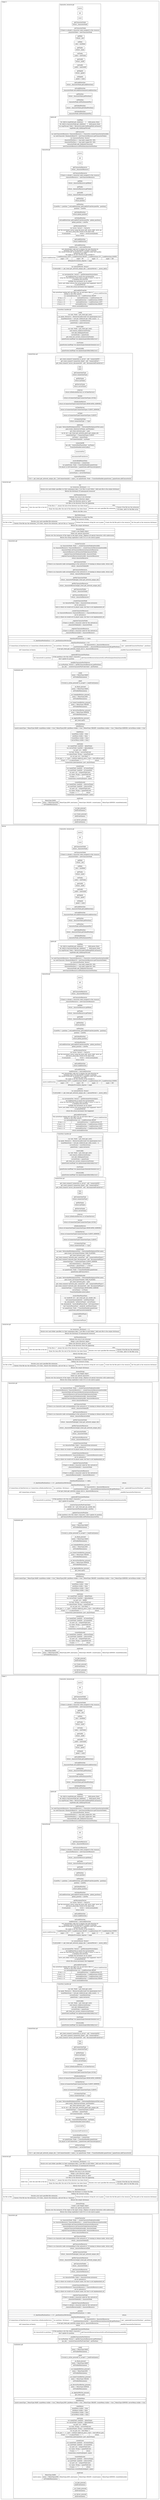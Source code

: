 digraph controlflow {
    rankdir="LR";
    subgraph cluster_client1 {
        label="Client 1"; labeljust="l";
        subgraph cluster_client1_character_resource {
            label="character_resource.gd"; labeljust="l";
            client1_character_resource_spawn [
                label="<begin>spawn"
                shape="record"
            ]
            client1_character_resource_kill [
                label="<begin>kill"
                shape="record"
            ]
            client1_character_resource_reset [
                label="<begin>reset"
                shape="record"
            ]
            client1_character_resource_getCharacterNode [
                label="<begin>getCharacterNode | <f0> return _characterNode "
                shape="record"
            ]
            client1_character_resource_setCharacterNode [
                label="<begin>setCharacterNode | {<f0> if there is already a character node assigned to this resource } | <f1> _characterNode = newCharacterNode "
                shape="record"
            ]
            client1_character_resource_getRole [
                label="<begin>getRole | <f0> return _role "
                shape="record"
            ]
            client1_character_resource_setRole [
                label="<begin>setRole | <f0> _role = newRole "
                shape="record"
            ]
            client1_character_resource_getTasks [
                label="<begin>getTasks | <f0> return _tasks "
                shape="record"
            ]
            client1_character_resource_setTasks [
                label="<begin>setTasks | <f0> _tasks = newTasks "
                shape="record"
            ]
            client1_character_resource_getOutfit [
                label="<begin>getOutfit | <f0> return _outfit "
                shape="record"
            ]
            client1_character_resource_setOutfit [
                label="<begin>setOutfit | <f0> _outfit = newOutfit "
                shape="record"
            ]
            client1_character_resource_getSpeed [
                label="<begin>getSpeed | <f0> return _speed "
                shape="record"
            ]
            client1_character_resource_setSpeed [
                label="<begin>setSpeed | <f0> _speed = value "
                shape="record"
            ]
            client1_character_resource_getLookDirection [
                label="<begin>getLookDirection | <f0> return _characterNode.getLookDirection() "
                shape="record"
            ]
            client1_character_resource_setLookDirection [
                label="<begin>setLookDirection | <f0> _characterNode.setLookDirection(newLookDirection) "
                shape="record"
            ]
            client1_character_resource_getPosition [
                label="<begin>getPosition | <f0> return _characterNode.getPosition() "
                shape="record"
            ]
            client1_character_resource_setPosition [
                label="<begin>setPosition | <f0> _characterNode.setPosition(newPos) "
                shape="record"
            ]
            client1_character_resource_getGlobalPosition [
                label="<begin>getGlobalPosition | <f0> return _characterNode.getGlobalPosition() "
                shape="record"
            ]
            client1_character_resource_setGlobalPosition [
                label="<begin>setGlobalPosition | <f0> _characterNode.setPosition(newPos) "
                shape="record"
            ]
        }
        subgraph cluster_client1_game {
            label="game.gd"; labeljust="l";
            client1_game_loadMap [
                label="<begin>loadMap | {<f0> for child in mapNode.get_children():  | <f1> child.queue_free() } | {<f2> for child in characterNode.get_children():  | <f3> child.queue_free() } | <f4> var mapToLoad: Node = ResourceLoader.load(mapPath).instance()  | <f5> mapNode.add_child(mapToLoad) "
                shape="record"
            ]
            client1_game_addCharacter [
                label="<begin>addCharacter | <f0> var newCharacterResource: CharacterResource = Characters.createCharacter(networkId)  | <f1> var newCharacter: KinematicBody2D = newCharacterResource.getCharacterNode()  | <f2> var characterPosition: Vector2  | <f3> characterPosition.x = rng.randi_range(100, 500)  | <f4> characterPosition.y = rng.randi_range(100, 500)  | <f5> characterNode.add_child(newCharacter)  | <f6> newCharacterResource.setPosition(characterPosition) "
                shape="record"
            ]
        }
        subgraph cluster_client1_character {
            label="character.gd"; labeljust="l";
            client1_character_spawn [
                label="<begin>spawn"
                shape="record"
            ]
            client1_character_kill [
                label="<begin>kill"
                shape="record"
            ]
            client1_character_reset [
                label="<begin>reset"
                shape="record"
            ]
            client1_character_getCharacterResource [
                label="<begin>getCharacterResource | <f0> return _characterResource "
                shape="record"
            ]
            client1_character_setCharacterResource [
                label="<begin>setCharacterResource | {<f0> if there is already a character node assigned to this resource } | <f1> _characterResource = newCharacterResource "
                shape="record"
            ]
            client1_character_getRole [
                label="<begin>getRole | <f0> return _characterResource.getRole() "
                shape="record"
            ]
            client1_character_getTasks [
                label="<begin>getTasks | <f0> return _characterResource.getTasks() "
                shape="record"
            ]
            client1_character_getOutfit [
                label="<begin>getOutfit | <f0> return _characterResource.getOutfit() "
                shape="record"
            ]
            client1_character_getPosition [
                label="<begin>getPosition | <f0> return position "
                shape="record"
            ]
            client1_character_setPosition [
                label="<begin>setPosition | {<f0> if newPos != position:  | <f1> setLookDirection(_getLookDirFromVec(newPos - position)) } | <f2> position = newPos "
                shape="record"
            ]
            client1_character_getGlobalPosition [
                label="<begin>getGlobalPosition | <f0> return global_position "
                shape="record"
            ]
            client1_character_setGlobalPosition [
                label="<begin>setGlobalPosition | <f0> setLookDirection(_getLookDirFromVec(newPos - global_position))  | <f1> global_position = newPos "
                shape="record"
            ]
            client1_character_getMovementVector [
                label="<begin>getMovementVector | <f0> var vector: Vector2 = Vector2()  | <f1> get the movement vector using the move_left, move_right, move_up,\nand move_down keys found in the input map  | {<f2> if normalized:  | <f3> vector = vector.normalized() } | <f4> return vector "
                shape="record"
            ]
            client1_character_getLookDirection [
                label="<begin>getLookDirection | <f0> return lookDirection "
                shape="record"
            ]
            client1_character_setLookDirection [
                label="<begin>setLookDirection | <f0> lookDirection = newLookDirection  | <f1> very placeholder code just to display the look direction by\nchanging where the placeholder triangle is pointing\nthis should eventually be moved into a separate script that handles\nanimations and stuff\nthe angle to set the rotation of the triangle to  | {<f2> match lookDirection:  | {<f3> LookDirections.LEFT:  | <f4> angle = 270 } | {<f5> LookDirections.RIGHT:  | <f6> angle = 90 } | {<f7> LookDirections.UP:  | <f8> angle = 0 } | {<f9> LookDirections.DOWN:  | <f10> angle = 180 }} | <f11> $Polygon2D.rotation_degrees = angle "
                shape="record"
            ]
            client1_character__process [
                label="<begin>_process | <f0> var amountMoved: Vector2  | {<f1> if networkId == get_tree().get_network_unique_id():  | <f2> amountMoved = _move(_delta) }"
                shape="record"
            ]
            client1_character__move [
                label="<begin>_move | <f0> var movementVec: Vector2 = getMovementVector(false)  | <f1> set lookDirection to match the movementVec\nusing the look direction setter here to make it easier to react to\na changing look direction  | <f2> multiply the movement vec by speed  | <f3> move_and_slide() returns the actual motion that happened, store it\nin amountMoved  | <f4> return the actual movement that happened "
                shape="record"
            ]
            client1_character__getLookDirFromVec [
                label="<begin>_getLookDirFromVec | {<f0> this prioritizes looking left and right over up and down (like in\namong us and other games)  | <f1> return lookDirection } | <f2> var newlookDirection: int = LookDirections.RIGHT  | {<f3> if vec.y \< 0:  | <f4> newlookDirection = LookDirections.UP } | {<f5> if vec.y \> 0:  | <f6> newlookDirection = LookDirections.DOWN } | {<f7> if vec.x \< 0:  | <f8> newlookDirection = LookDirections.LEFT } | {<f9> if vec.x \> 0:  | <f10> newlookDirection = LookDirections.RIGHT } | <f11> return newlookDirection "
                shape="record"
            ]
        }
        subgraph cluster_client1_transition_handler {
            label="transition_handler.gd"; labeljust="l";
            client1_transition_handler__ready [
                label="<begin>_ready | <f0> var root: Node = get_tree().get_root()  | <f1> var game: Resource = ResourceLoader.load(\"res://game/game.tscn\")  | <f2> mainMenuScene = root.get_child(root.get_child_count() - 1)  | <f3> currentScene = mainMenuScene  | <f4> gameScene = game.instance() "
                shape="record"
            ]
            client1_transition_handler_enterLobby [
                label="<begin>enterLobby | <f0> var root: Node = get_tree().get_root()  | <f1> root.remove_child(currentScene)  | <f2> root.add_child(gameScene)  | <f3> currentScene = gameScene  | <f4> get_tree().set_current_scene(currentScene)  | <f5> gameScene.loadMap(\"res://game/maps/lobby/lobby.tscn\") "
                shape="record"
            ]
            client1_transition_handler_startGame [
                label="<begin>startGame | <f0> gameScene.loadMap(\"res://game/maps/chemlab/chemlab.tscn\") "
                shape="record"
            ]
            client1_transition_handler_returnLobby [
                label="<begin>returnLobby | <f0> gameScene.loadMap(\"res://game/maps/lobby/lobby.tscn\") "
                shape="record"
            ]
        }
        subgraph cluster_client1_connections {
            label="connections.gd"; labeljust="l";
            client1_connections__ready [
                label="<begin>_ready | <f0> get_tree().connect(\"connected_to_server\", self, \"connectedOK\")  | <f1> get_tree().connect(\"connection_failed\", self, \"connectedFail\")  | <f2> get_tree().connect(\"server_disconnected\", self, \"disconnectedFromServer\") "
                shape="record"
            ]
            client1_connections_toss [
                label="<begin>toss | <f0> pass "
                shape="record"
            ]
            client1_connections_getConnectionType [
                label="<begin>getConnectionType | <f0> return connectionType "
                shape="record"
            ]
            client1_connections_getMyName [
                label="<begin>getMyName | <f0> return myName "
                shape="record"
            ]
            client1_connections_getServerName [
                label="<begin>getServerName | <f0> return serverName "
                shape="record"
            ]
            client1_connections_isServer [
                label="<begin>isServer | <f0> return isDedicatedServer() or isClientServer() "
                shape="record"
            ]
            client1_connections_isLocal [
                label="<begin>isLocal | <f0> return isConnectionType(ConnectionTypes.LOCAL) "
                shape="record"
            ]
            client1_connections_isDedicatedServer [
                label="<begin>isDedicatedServer | <f0> return isConnectionType(ConnectionTypes.DEDICATED_SERVER) "
                shape="record"
            ]
            client1_connections_isClientServer [
                label="<begin>isClientServer | <f0> return isConnectionType(ConnectionTypes.CLIENT_SERVER) "
                shape="record"
            ]
            client1_connections_isClient [
                label="<begin>isClient | <f0> return isConnectionType(ConnectionTypes.CLIENT) "
                shape="record"
            ]
            client1_connections_isConnectionType [
                label="<begin>isConnectionType | <f0> return connectionType == type "
                shape="record"
            ]
            client1_connections_joinGame [
                label="<begin>joinGame | <f0> var peer: NetworkedMultiplayerENet = NetworkedMultiplayerENet.new()  | <f1> peer.create_client(serverName, portNumber)  | <f2> get_tree().network_peer = peer  | <f3> var id: int = get_tree().get_network_peer().get_unique_id()  | <f4> connectionType = ConnectionTypes.CLIENT  | <f5> myName = playerName  | <f6> listConnections[id] = myName "
                shape="record"
            ]
            client1_connections_connectedOK [
                label="<begin>connectedOK | <f0> rpc_id(1, \"receiveNewPlayerData\", myName)  | <f1> TransitionHandler.enterLobby() "
                shape="record"
            ]
            client1_connections_connectedFail [
                label="<begin>connectedFail"
                shape="record"
            ]
            client1_connections_disconnectedFromServer [
                label="<begin>disconnectedFromServer"
                shape="record"
            ]
            client1_connections_receiveBulkPlayerData [
                label="<begin>receiveBulkPlayerData | <f0> listConnections = connections  | <f1> var gameScene: Node = TransitionHandler.gameScene  | {<f2> for player in listConnections:  | <f3> gameScene.addCharacter(player) }"
                shape="record"
            ]
            client1_connections_setServerName [
                label="<begin>setServerName | <f0> serverName = serverNewName "
                shape="record"
            ]
            client1_connections_receivePlayerData [
                label="<begin>receivePlayerData | {<f0> if id != get_tree().get_network_unique_id():  | <f1> listConnections[id] = name  | <f2> var gameScene: Node = TransitionHandler.gameScene  | <f3> gameScene.addCharacter(id) }"
                shape="record"
            ]
        }
        subgraph cluster_client1_resources {
            label="resources.gd"; labeljust="l";
            client1_resources_list [
                label="<begin>list | <f0> var resources: Dictionary = \{\}  | {<f1> Iterate over each folder specified, by their namespace (key)  | <f2> List files in each folder  | <f3> Add each file to the output dictionary } | <f4> Return the dictionary of namespaced resources "
                shape="record"
            ]
            client1_resources__listFilesInDirectory [
                label="<begin>_listFilesInDirectory | <f0> Defunes the array to be returned  | <f1> Makes a new directory object  | <f2> Opens the directory given in \"path\"  | <f3> List files in the directory from the beginning  | {<f4> while true:  | <f5> Gets the next file in the list  | {<f6> If the file is \"\", means the end of the directory has been found  | <f7> Stops the loop after the end of the directory has been found } | {<f8> else:  | {<f9> Iterates over each specified file extension  | {<f10> Checks if the file has the extension  | <f11> If it does, add it to the files array }}}} | <f12> Return the files array "
                shape="record"
            ]
            client1_resources__filesToDictionary [
                label="<begin>_filesToDictionary | <f0> Defines the dictionary to output the files  | <f1> Defines the resource string  | {<f2> for file in files:  | {<f3> Iterates over each specified file extension  | {<f4> Checks if the file has the extension  | <f5> If it does, remove the extension, and set this as \"resource\" }} | <f6> Format the resource string for use in game  | <f7> Create the full file path to the resource  | <f8> Set the path in the resources dictionary } | <f9> Return the output dictionary "
                shape="record"
            ]
            client1_resources__formatString [
                label="<begin>_formatString | <f0> Create a new RegEx object  | <f1> Select any special characters  | {<f2> Iterate over the instances of the regex in the input string  | <f3> Replace all special characters with underscores } | <f4> Return the string (capitalize it later if it is to be used in game) "
                shape="record"
            ]
        }
        subgraph cluster_client1_characters {
            label="characters.gd"; labeljust="l";
            client1_characters_createCharacter [
                label="<begin>createCharacter | <f0> var characterNode: Node = _createCharacterNode(networkId)  | <f1> var characterResource: CharacterResource = _createCharacterResource(networkId)  | <f2> characterNode.setCharacterResource(characterResource)  | <f3> characterResource.setCharacterNode(characterNode)  | <f4> _registerCharacterNode(networkId, characterNode)  | <f5> _registerCharacterResource(networkId, characterResource)  | <f6> return characterResource "
                shape="record"
            ]
            client1_characters_getCharacterNode [
                label="<begin>getCharacterNode | {<f0> if there is no character node corresponding to this network id  | <f1> if running in release mode, return null } | <f2> return _characterNodes[id] "
                shape="record"
            ]
            client1_characters_getCharacterResource [
                label="<begin>getCharacterResource | {<f0> if there is no character node corresponding to this network id  | <f1> if running in release mode, return null } | <f2> return _characterResources[id] "
                shape="record"
            ]
            client1_characters_getMyCharacterNode [
                label="<begin>getMyCharacterNode | <f0> return _characterNodes[get_tree().get_network_unique_id()] "
                shape="record"
            ]
            client1_characters_getMyCharacterResource [
                label="<begin>getMyCharacterResource | <f0> return _characterResources[get_tree().get_network_unique_id()] "
                shape="record"
            ]
            client1_characters_getCharacterNodes [
                label="<begin>getCharacterNodes | <f0> return _characterNodes "
                shape="record"
            ]
            client1_characters_getCharacterResources [
                label="<begin>getCharacterResources | <f0> return _characterResources "
                shape="record"
            ]
            client1_characters__createCharacterNode [
                label="<begin>_createCharacterNode | <f0> var characterNode: Node = characterScene.instance()  | <f1> set its network id  | <f2> here is where we would set its player name, but that is not implemented yet "
                shape="record"
            ]
            client1_characters__createCharacterResource [
                label="<begin>_createCharacterResource | <f0> var characterResource: CharacterResource = CharacterResource.new()  | <f1> set its network id  | <f2> here is where we would set its player name, but that is not implemented yet "
                shape="record"
            ]
            client1_characters__registerCharacterNode [
                label="<begin>_registerCharacterNode | {<f0> if there is already a character node for this network id } | <f1> _characterNodes[id] = characterNode "
                shape="record"
            ]
            client1_characters__registerCharacterResource [
                label="<begin>_registerCharacterResource | {<f0> if there is already a character node for this network id } | <f1> _characterResources[id] = characterResource "
                shape="record"
            ]
            client1_characters__process [
                label="<begin>_process | <f0> _timeSincePositionSync += delta  | {<f1> if _timeSincePositionSync \< 1.0 / _positionSyncsPerSecond:  | <f2> return } | <f3> _timeSincePositionSync = 0.0  | {<f4> if Connections.isClientServer() or Connections.isDedicatedServer():  | <f5> var positions: Dictionary = \{\}  | {<f6> for characterId in _characterResources:  | <f7> positions[characterId] = _characterResources[characterId].getPosition() } | <f8> rpc(\"_updateAllCharacterPositions\", positions) } | {<f9> elif Connections.isClient():  | {<f10> if not get_tree().get_network_unique_id() in _characterResources:  | <f11> return } | <f12> _sendMyCharacterPosToServer() }"
                shape="record"
            ]
            client1_characters__updateAllCharacterPositions [
                label="<begin>_updateAllCharacterPositions | {<f0> for characterId in positions:  | {<f1> if this position is for this client\'s character  | <f2> don\'t update its position } | <f3> getCharacterResource(characterId).setPosition(positions[characterId]) }"
                shape="record"
            ]
            client1_characters__sendMyCharacterPosToServer [
                label="<begin>_sendMyCharacterPosToServer | <f0> var myPosition: Vector2 = getMyCharacterResource().getPosition()  | <f1> rpc_id(1, \"_receiveCharacterPosFromClient\", myPosition) "
                shape="record"
            ]
        }
        subgraph cluster_client1_mainmenu {
            label="mainmenu.gd"; labeljust="l";
            client1_mainmenu__ready [
                label="<begin>_ready | <f0> menu = MenuType.MAIN  | <f1> setVisibleMenu(menu) "
                shape="record"
            ]
            client1_mainmenu__input [
                label="<begin>_input | {<f0> if event.is_action_pressed(\"ui_accept\"):  | <f1> joinEvent(menu) }"
                shape="record"
            ]
            client1_mainmenu__on_Back_pressed [
                label="<begin>_on_Back_pressed | <f0> menu = MenuType.MAIN  | <f1> setVisibleMenu(menu) "
                shape="record"
            ]
            client1_mainmenu__on_GameJoinButton_pressed [
                label="<begin>_on_GameJoinButton_pressed | <f0> menu = MenuType.JOIN  | <f1> setVisibleMenu(menu) "
                shape="record"
            ]
            client1_mainmenu__on_GameCreateButton_pressed [
                label="<begin>_on_GameCreateButton_pressed | <f0> menu = MenuType.CREATE  | <f1> setVisibleMenu(menu) "
                shape="record"
            ]
            client1_mainmenu__on_ServerStartButton_pressed [
                label="<begin>_on_ServerStartButton_pressed | <f0> menu = MenuType.SERVER  | <f1> setVisibleMenu(menu) "
                shape="record"
            ]
            client1_mainmenu__on_AppQuitButton_pressed [
                label="<begin>_on_AppQuitButton_pressed | <f0> get_tree().quit() "
                shape="record"
            ]
            client1_mainmenu_setVisibleMenu [
                label="<begin>setVisibleMenu | <f0> hideMenus()  | {<f1> match menuType:  | <f2> MenuType.MAIN: mainMenu.visible = true  | <f3> MenuType.JOIN: joinMenu.visible = true  | <f4> MenuType.CREATE: createMenu.visible = true  | <f5> MenuType.SERVER: serverMenu.visible = true }"
                shape="record"
            ]
            client1_mainmenu_hideMenus [
                label="<begin>hideMenus | <f0> mainMenu.visible = false  | <f1> joinMenu.visible = false  | <f2> createMenu.visible = false  | <f3> serverMenu.visible = false "
                shape="record"
            ]
            client1_mainmenu_joinGame [
                label="<begin>joinGame | <f0> var nameField: LineEdit = $Join/Name  | <f1> var serverField: LineEdit = $Join/Address  | <f2> var port: int = 46690  | <f3> var host: String = serverField.text  | <f4> var playerName: String = nameField.text  | <f5> var cut_pos: int = host.find(\":\")  | {<f6> if cut_pos != -1:  | <f7> port = int(host.right(cut_pos))  | <f8> host = host.left(cut_pos) } | {<f9> if host == \"\" or playerName == \"\":  | <f10> return } | <f11> Connections.joinGame(host, port, playerName) "
                shape="record"
            ]
            client1_mainmenu_createGame [
                label="<begin>createGame | <f0> var nameField: LineEdit = $Create/Name  | <f1> var portField: LineEdit = $Create/Port  | <f2> var port: int = int(portField.text)  | <f3> var name: String = nameField.text  | {<f4> if name == \"\":  | <f5> return } | <f6> Connections.createGame(port, name) "
                shape="record"
            ]
            client1_mainmenu_createDedicated [
                label="<begin>createDedicated | <f0> var nameField: LineEdit = $Server/Name  | <f1> var portField: LineEdit = $Server/Port  | <f2> var port: int = int(portField.text)  | <f3> var name: String = nameField.text  | {<f4> if name == \"\":  | <f5> return } | <f6> Connections.createDedicated(port, name) "
                shape="record"
            ]
            client1_mainmenu_joinEvent [
                label="<begin>joinEvent | {<f0> match menu:  | {<f1> MenuType.MAIN:  | <f2> menu = MenuType.JOIN  | <f3> setVisibleMenu(menu) } | <f4> MenuType.JOIN: joinGame()  | <f5> MenuType.CREATE: createGame()  | <f6> MenuType.SERVER: createDedicated() }"
                shape="record"
            ]
            client1_mainmenu__on_Join_pressed [
                label="<begin>_on_Join_pressed | <f0> joinEvent(menu) "
                shape="record"
            ]
            client1_mainmenu__on_Create_pressed [
                label="<begin>_on_Create_pressed | <f0> joinEvent(menu) "
                shape="record"
            ]
            client1_mainmenu__on_Server_pressed [
                label="<begin>_on_Server_pressed | <f0> joinEvent(menu) "
                shape="record"
            ]
        }

    }
    subgraph cluster_server {
        label="Server"; labeljust="l";
        subgraph cluster_server_character_resource {
            label="character_resource.gd"; labeljust="l";
            server_character_resource_spawn [
                label="<begin>spawn"
                shape="record"
            ]
            server_character_resource_kill [
                label="<begin>kill"
                shape="record"
            ]
            server_character_resource_reset [
                label="<begin>reset"
                shape="record"
            ]
            server_character_resource_getCharacterNode [
                label="<begin>getCharacterNode | <f0> return _characterNode "
                shape="record"
            ]
            server_character_resource_setCharacterNode [
                label="<begin>setCharacterNode | {<f0> if there is already a character node assigned to this resource } | <f1> _characterNode = newCharacterNode "
                shape="record"
            ]
            server_character_resource_getRole [
                label="<begin>getRole | <f0> return _role "
                shape="record"
            ]
            server_character_resource_setRole [
                label="<begin>setRole | <f0> _role = newRole "
                shape="record"
            ]
            server_character_resource_getTasks [
                label="<begin>getTasks | <f0> return _tasks "
                shape="record"
            ]
            server_character_resource_setTasks [
                label="<begin>setTasks | <f0> _tasks = newTasks "
                shape="record"
            ]
            server_character_resource_getOutfit [
                label="<begin>getOutfit | <f0> return _outfit "
                shape="record"
            ]
            server_character_resource_setOutfit [
                label="<begin>setOutfit | <f0> _outfit = newOutfit "
                shape="record"
            ]
            server_character_resource_getSpeed [
                label="<begin>getSpeed | <f0> return _speed "
                shape="record"
            ]
            server_character_resource_setSpeed [
                label="<begin>setSpeed | <f0> _speed = value "
                shape="record"
            ]
            server_character_resource_getLookDirection [
                label="<begin>getLookDirection | <f0> return _characterNode.getLookDirection() "
                shape="record"
            ]
            server_character_resource_setLookDirection [
                label="<begin>setLookDirection | <f0> _characterNode.setLookDirection(newLookDirection) "
                shape="record"
            ]
            server_character_resource_getPosition [
                label="<begin>getPosition | <f0> return _characterNode.getPosition() "
                shape="record"
            ]
            server_character_resource_setPosition [
                label="<begin>setPosition | <f0> _characterNode.setPosition(newPos) "
                shape="record"
            ]
            server_character_resource_getGlobalPosition [
                label="<begin>getGlobalPosition | <f0> return _characterNode.getGlobalPosition() "
                shape="record"
            ]
            server_character_resource_setGlobalPosition [
                label="<begin>setGlobalPosition | <f0> _characterNode.setPosition(newPos) "
                shape="record"
            ]
        }
        subgraph cluster_server_game {
            label="game.gd"; labeljust="l";
            server_game_loadMap [
                label="<begin>loadMap | {<f0> for child in mapNode.get_children():  | <f1> child.queue_free() } | {<f2> for child in characterNode.get_children():  | <f3> child.queue_free() } | <f4> var mapToLoad: Node = ResourceLoader.load(mapPath).instance()  | <f5> mapNode.add_child(mapToLoad) "
                shape="record"
            ]
            server_game_addCharacter [
                label="<begin>addCharacter | <f0> var newCharacterResource: CharacterResource = Characters.createCharacter(networkId)  | <f1> var newCharacter: KinematicBody2D = newCharacterResource.getCharacterNode()  | <f2> var characterPosition: Vector2  | <f3> characterPosition.x = rng.randi_range(100, 500)  | <f4> characterPosition.y = rng.randi_range(100, 500)  | <f5> characterNode.add_child(newCharacter)  | <f6> newCharacterResource.setPosition(characterPosition) "
                shape="record"
            ]
        }
        subgraph cluster_server_character {
            label="character.gd"; labeljust="l";
            server_character_spawn [
                label="<begin>spawn"
                shape="record"
            ]
            server_character_kill [
                label="<begin>kill"
                shape="record"
            ]
            server_character_reset [
                label="<begin>reset"
                shape="record"
            ]
            server_character_getCharacterResource [
                label="<begin>getCharacterResource | <f0> return _characterResource "
                shape="record"
            ]
            server_character_setCharacterResource [
                label="<begin>setCharacterResource | {<f0> if there is already a character node assigned to this resource } | <f1> _characterResource = newCharacterResource "
                shape="record"
            ]
            server_character_getRole [
                label="<begin>getRole | <f0> return _characterResource.getRole() "
                shape="record"
            ]
            server_character_getTasks [
                label="<begin>getTasks | <f0> return _characterResource.getTasks() "
                shape="record"
            ]
            server_character_getOutfit [
                label="<begin>getOutfit | <f0> return _characterResource.getOutfit() "
                shape="record"
            ]
            server_character_getPosition [
                label="<begin>getPosition | <f0> return position "
                shape="record"
            ]
            server_character_setPosition [
                label="<begin>setPosition | {<f0> if newPos != position:  | <f1> setLookDirection(_getLookDirFromVec(newPos - position)) } | <f2> position = newPos "
                shape="record"
            ]
            server_character_getGlobalPosition [
                label="<begin>getGlobalPosition | <f0> return global_position "
                shape="record"
            ]
            server_character_setGlobalPosition [
                label="<begin>setGlobalPosition | <f0> setLookDirection(_getLookDirFromVec(newPos - global_position))  | <f1> global_position = newPos "
                shape="record"
            ]
            server_character_getMovementVector [
                label="<begin>getMovementVector | <f0> var vector: Vector2 = Vector2()  | <f1> get the movement vector using the move_left, move_right, move_up,\nand move_down keys found in the input map  | {<f2> if normalized:  | <f3> vector = vector.normalized() } | <f4> return vector "
                shape="record"
            ]
            server_character_getLookDirection [
                label="<begin>getLookDirection | <f0> return lookDirection "
                shape="record"
            ]
            server_character_setLookDirection [
                label="<begin>setLookDirection | <f0> lookDirection = newLookDirection  | <f1> very placeholder code just to display the look direction by\nchanging where the placeholder triangle is pointing\nthis should eventually be moved into a separate script that handles\nanimations and stuff\nthe angle to set the rotation of the triangle to  | {<f2> match lookDirection:  | {<f3> LookDirections.LEFT:  | <f4> angle = 270 } | {<f5> LookDirections.RIGHT:  | <f6> angle = 90 } | {<f7> LookDirections.UP:  | <f8> angle = 0 } | {<f9> LookDirections.DOWN:  | <f10> angle = 180 }} | <f11> $Polygon2D.rotation_degrees = angle "
                shape="record"
            ]
            server_character__process [
                label="<begin>_process | <f0> var amountMoved: Vector2  | {<f1> if networkId == get_tree().get_network_unique_id():  | <f2> amountMoved = _move(_delta) }"
                shape="record"
            ]
            server_character__move [
                label="<begin>_move | <f0> var movementVec: Vector2 = getMovementVector(false)  | <f1> set lookDirection to match the movementVec\nusing the look direction setter here to make it easier to react to\na changing look direction  | <f2> multiply the movement vec by speed  | <f3> move_and_slide() returns the actual motion that happened, store it\nin amountMoved  | <f4> return the actual movement that happened "
                shape="record"
            ]
            server_character__getLookDirFromVec [
                label="<begin>_getLookDirFromVec | {<f0> this prioritizes looking left and right over up and down (like in\namong us and other games)  | <f1> return lookDirection } | <f2> var newlookDirection: int = LookDirections.RIGHT  | {<f3> if vec.y \< 0:  | <f4> newlookDirection = LookDirections.UP } | {<f5> if vec.y \> 0:  | <f6> newlookDirection = LookDirections.DOWN } | {<f7> if vec.x \< 0:  | <f8> newlookDirection = LookDirections.LEFT } | {<f9> if vec.x \> 0:  | <f10> newlookDirection = LookDirections.RIGHT } | <f11> return newlookDirection "
                shape="record"
            ]
        }
        subgraph cluster_server_transition_handler {
            label="transition_handler.gd"; labeljust="l";
            server_transition_handler__ready [
                label="<begin>_ready | <f0> var root: Node = get_tree().get_root()  | <f1> var game: Resource = ResourceLoader.load(\"res://game/game.tscn\")  | <f2> mainMenuScene = root.get_child(root.get_child_count() - 1)  | <f3> currentScene = mainMenuScene  | <f4> gameScene = game.instance() "
                shape="record"
            ]
            server_transition_handler_enterLobby [
                label="<begin>enterLobby | <f0> var root: Node = get_tree().get_root()  | <f1> root.remove_child(currentScene)  | <f2> root.add_child(gameScene)  | <f3> currentScene = gameScene  | <f4> get_tree().set_current_scene(currentScene)  | <f5> gameScene.loadMap(\"res://game/maps/lobby/lobby.tscn\") "
                shape="record"
            ]
            server_transition_handler_startGame [
                label="<begin>startGame | <f0> gameScene.loadMap(\"res://game/maps/chemlab/chemlab.tscn\") "
                shape="record"
            ]
            server_transition_handler_returnLobby [
                label="<begin>returnLobby | <f0> gameScene.loadMap(\"res://game/maps/lobby/lobby.tscn\") "
                shape="record"
            ]
        }
        subgraph cluster_server_connections {
            label="connections.gd"; labeljust="l";
            server_connections__ready [
                label="<begin>_ready | <f0> get_tree().connect(\"connected_to_server\", self, \"connectedOK\")  | <f1> get_tree().connect(\"connection_failed\", self, \"connectedFail\")  | <f2> get_tree().connect(\"server_disconnected\", self, \"disconnectedFromServer\") "
                shape="record"
            ]
            server_connections_toss [
                label="<begin>toss | <f0> pass "
                shape="record"
            ]
            server_connections_getConnectionType [
                label="<begin>getConnectionType | <f0> return connectionType "
                shape="record"
            ]
            server_connections_getMyName [
                label="<begin>getMyName | <f0> return myName "
                shape="record"
            ]
            server_connections_getServerName [
                label="<begin>getServerName | <f0> return serverName "
                shape="record"
            ]
            server_connections_isServer [
                label="<begin>isServer | <f0> return isDedicatedServer() or isClientServer() "
                shape="record"
            ]
            server_connections_isLocal [
                label="<begin>isLocal | <f0> return isConnectionType(ConnectionTypes.LOCAL) "
                shape="record"
            ]
            server_connections_isDedicatedServer [
                label="<begin>isDedicatedServer | <f0> return isConnectionType(ConnectionTypes.DEDICATED_SERVER) "
                shape="record"
            ]
            server_connections_isClientServer [
                label="<begin>isClientServer | <f0> return isConnectionType(ConnectionTypes.CLIENT_SERVER) "
                shape="record"
            ]
            server_connections_isClient [
                label="<begin>isClient | <f0> return isConnectionType(ConnectionTypes.CLIENT) "
                shape="record"
            ]
            server_connections_isConnectionType [
                label="<begin>isConnectionType | <f0> return connectionType == type "
                shape="record"
            ]
            server_connections_createGame [
                label="<begin>createGame | <f0> var peer: NetworkedMultiplayerENet = NetworkedMultiplayerENet.new()  | <f1> peer.create_server(portNumber, MAX_PLAYERS)  | <f2> get_tree().network_peer = peer  | <f3> get_tree().connect(\"network_peer_connected\", self, \"connectedNewPlayer\")  | <f4> get_tree().connect(\"network_peer_disconnected\", self, \"disconnectedPlayer\")  | <f5> connectionType = ConnectionTypes.CLIENT_SERVER  | <f6> listConnections[1] = playerName  | <f7> serverName = playerName + \"\'s Server\"  | <f8> TransitionHandler.enterLobby()  | <f9> var gameScene: Node = TransitionHandler.gameScene  | <f10> gameScene.addCharacter(1) "
                shape="record"
            ]
            server_connections_createDedicated [
                label="<begin>createDedicated | <f0> var peer: NetworkedMultiplayerENet = NetworkedMultiplayerENet.new()  | <f1> peer.create_server(portNumber, MAX_PLAYERS)  | <f2> get_tree().network_peer = peer  | <f3> get_tree().connect(\"network_peer_connected\", self, \"connectedNewPlayer\")  | <f4> get_tree().connect(\"network_peer_disconnected\", self, \"disconnectedPlayer\")  | <f5> connectionType = ConnectionTypes.DEDICATED_SERVER  | <f6> serverName = srvName  | <f7> TransitionHandler.enterLobby() "
                shape="record"
            ]
            server_connections_receiveNewPlayerData [
                label="<begin>receiveNewPlayerData | <f0> var senderId: int = get_tree().get_rpc_sender_id()  | <f1> listConnections[senderId] = newPlayerName  | <f2> rpc_id(senderId, \"setServerName\", serverName)  | <f3> rpc_id(senderId, \"receiveBulkPlayerData\", listConnections)  | <f4> rpc(\"receivePlayerData\", senderId, newPlayerName)  | <f5> var gameScene: Node = TransitionHandler.gameScene  | <f6> gameScene.addCharacter(senderId) "
                shape="record"
            ]
            server_connections_connectedNewPlayer [
                label="<begin>connectedNewPlayer | <f0> pass "
                shape="record"
            ]
            server_connections_disconnectedPlayer [
                label="<begin>disconnectedPlayer"
                shape="record"
            ]
        }
        subgraph cluster_server_resources {
            label="resources.gd"; labeljust="l";
            server_resources_list [
                label="<begin>list | <f0> var resources: Dictionary = \{\}  | {<f1> Iterate over each folder specified, by their namespace (key)  | <f2> List files in each folder  | <f3> Add each file to the output dictionary } | <f4> Return the dictionary of namespaced resources "
                shape="record"
            ]
            server_resources__listFilesInDirectory [
                label="<begin>_listFilesInDirectory | <f0> Defunes the array to be returned  | <f1> Makes a new directory object  | <f2> Opens the directory given in \"path\"  | <f3> List files in the directory from the beginning  | {<f4> while true:  | <f5> Gets the next file in the list  | {<f6> If the file is \"\", means the end of the directory has been found  | <f7> Stops the loop after the end of the directory has been found } | {<f8> else:  | {<f9> Iterates over each specified file extension  | {<f10> Checks if the file has the extension  | <f11> If it does, add it to the files array }}}} | <f12> Return the files array "
                shape="record"
            ]
            server_resources__filesToDictionary [
                label="<begin>_filesToDictionary | <f0> Defines the dictionary to output the files  | <f1> Defines the resource string  | {<f2> for file in files:  | {<f3> Iterates over each specified file extension  | {<f4> Checks if the file has the extension  | <f5> If it does, remove the extension, and set this as \"resource\" }} | <f6> Format the resource string for use in game  | <f7> Create the full file path to the resource  | <f8> Set the path in the resources dictionary } | <f9> Return the output dictionary "
                shape="record"
            ]
            server_resources__formatString [
                label="<begin>_formatString | <f0> Create a new RegEx object  | <f1> Select any special characters  | {<f2> Iterate over the instances of the regex in the input string  | <f3> Replace all special characters with underscores } | <f4> Return the string (capitalize it later if it is to be used in game) "
                shape="record"
            ]
        }
        subgraph cluster_server_characters {
            label="characters.gd"; labeljust="l";
            server_characters_createCharacter [
                label="<begin>createCharacter | <f0> var characterNode: Node = _createCharacterNode(networkId)  | <f1> var characterResource: CharacterResource = _createCharacterResource(networkId)  | <f2> characterNode.setCharacterResource(characterResource)  | <f3> characterResource.setCharacterNode(characterNode)  | <f4> _registerCharacterNode(networkId, characterNode)  | <f5> _registerCharacterResource(networkId, characterResource)  | <f6> return characterResource "
                shape="record"
            ]
            server_characters_getCharacterNode [
                label="<begin>getCharacterNode | {<f0> if there is no character node corresponding to this network id  | <f1> if running in release mode, return null } | <f2> return _characterNodes[id] "
                shape="record"
            ]
            server_characters_getCharacterResource [
                label="<begin>getCharacterResource | {<f0> if there is no character node corresponding to this network id  | <f1> if running in release mode, return null } | <f2> return _characterResources[id] "
                shape="record"
            ]
            server_characters_getMyCharacterNode [
                label="<begin>getMyCharacterNode | <f0> return _characterNodes[get_tree().get_network_unique_id()] "
                shape="record"
            ]
            server_characters_getMyCharacterResource [
                label="<begin>getMyCharacterResource | <f0> return _characterResources[get_tree().get_network_unique_id()] "
                shape="record"
            ]
            server_characters_getCharacterNodes [
                label="<begin>getCharacterNodes | <f0> return _characterNodes "
                shape="record"
            ]
            server_characters_getCharacterResources [
                label="<begin>getCharacterResources | <f0> return _characterResources "
                shape="record"
            ]
            server_characters__createCharacterNode [
                label="<begin>_createCharacterNode | <f0> var characterNode: Node = characterScene.instance()  | <f1> set its network id  | <f2> here is where we would set its player name, but that is not implemented yet "
                shape="record"
            ]
            server_characters__createCharacterResource [
                label="<begin>_createCharacterResource | <f0> var characterResource: CharacterResource = CharacterResource.new()  | <f1> set its network id  | <f2> here is where we would set its player name, but that is not implemented yet "
                shape="record"
            ]
            server_characters__registerCharacterNode [
                label="<begin>_registerCharacterNode | {<f0> if there is already a character node for this network id } | <f1> _characterNodes[id] = characterNode "
                shape="record"
            ]
            server_characters__registerCharacterResource [
                label="<begin>_registerCharacterResource | {<f0> if there is already a character node for this network id } | <f1> _characterResources[id] = characterResource "
                shape="record"
            ]
            server_characters__process [
                label="<begin>_process | <f0> _timeSincePositionSync += delta  | {<f1> if _timeSincePositionSync \< 1.0 / _positionSyncsPerSecond:  | <f2> return } | <f3> _timeSincePositionSync = 0.0  | {<f4> if Connections.isClientServer() or Connections.isDedicatedServer():  | <f5> var positions: Dictionary = \{\}  | {<f6> for characterId in _characterResources:  | <f7> positions[characterId] = _characterResources[characterId].getPosition() } | <f8> rpc(\"_updateAllCharacterPositions\", positions) } | {<f9> elif Connections.isClient():  | {<f10> if not get_tree().get_network_unique_id() in _characterResources:  | <f11> return } | <f12> _sendMyCharacterPosToServer() }"
                shape="record"
            ]
            server_characters__updateAllCharacterPositions [
                label="<begin>_updateAllCharacterPositions | {<f0> for characterId in positions:  | {<f1> if this position is for this client\'s character  | <f2> don\'t update its position } | <f3> getCharacterResource(characterId).setPosition(positions[characterId]) }"
                shape="record"
            ]
            server_characters__receiveCharacterPosFromClient [
                label="<begin>_receiveCharacterPosFromClient | <f0> var sender: int = get_tree().get_rpc_sender_id()  | <f1> _updateCharacterPosition(sender, newPos) "
                shape="record"
            ]
            server_characters__updateCharacterPosition [
                label="<begin>_updateCharacterPosition | {<f0> if this position is for this client\'s character  | <f1> don\'t update its position } | <f2> getCharacterResource(networkId).setPosition(characterPos) "
                shape="record"
            ]
        }
        subgraph cluster_server_mainmenu {
            label="mainmenu.gd"; labeljust="l";
            server_mainmenu__ready [
                label="<begin>_ready | <f0> menu = MenuType.MAIN  | <f1> setVisibleMenu(menu) "
                shape="record"
            ]
            server_mainmenu__input [
                label="<begin>_input | {<f0> if event.is_action_pressed(\"ui_accept\"):  | <f1> joinEvent(menu) }"
                shape="record"
            ]
            server_mainmenu__on_Back_pressed [
                label="<begin>_on_Back_pressed | <f0> menu = MenuType.MAIN  | <f1> setVisibleMenu(menu) "
                shape="record"
            ]
            server_mainmenu__on_GameJoinButton_pressed [
                label="<begin>_on_GameJoinButton_pressed | <f0> menu = MenuType.JOIN  | <f1> setVisibleMenu(menu) "
                shape="record"
            ]
            server_mainmenu__on_GameCreateButton_pressed [
                label="<begin>_on_GameCreateButton_pressed | <f0> menu = MenuType.CREATE  | <f1> setVisibleMenu(menu) "
                shape="record"
            ]
            server_mainmenu__on_ServerStartButton_pressed [
                label="<begin>_on_ServerStartButton_pressed | <f0> menu = MenuType.SERVER  | <f1> setVisibleMenu(menu) "
                shape="record"
            ]
            server_mainmenu__on_AppQuitButton_pressed [
                label="<begin>_on_AppQuitButton_pressed | <f0> get_tree().quit() "
                shape="record"
            ]
            server_mainmenu_setVisibleMenu [
                label="<begin>setVisibleMenu | <f0> hideMenus()  | {<f1> match menuType:  | <f2> MenuType.MAIN: mainMenu.visible = true  | <f3> MenuType.JOIN: joinMenu.visible = true  | <f4> MenuType.CREATE: createMenu.visible = true  | <f5> MenuType.SERVER: serverMenu.visible = true }"
                shape="record"
            ]
            server_mainmenu_hideMenus [
                label="<begin>hideMenus | <f0> mainMenu.visible = false  | <f1> joinMenu.visible = false  | <f2> createMenu.visible = false  | <f3> serverMenu.visible = false "
                shape="record"
            ]
            server_mainmenu_joinGame [
                label="<begin>joinGame | <f0> var nameField: LineEdit = $Join/Name  | <f1> var serverField: LineEdit = $Join/Address  | <f2> var port: int = 46690  | <f3> var host: String = serverField.text  | <f4> var playerName: String = nameField.text  | <f5> var cut_pos: int = host.find(\":\")  | {<f6> if cut_pos != -1:  | <f7> port = int(host.right(cut_pos))  | <f8> host = host.left(cut_pos) } | {<f9> if host == \"\" or playerName == \"\":  | <f10> return } | <f11> Connections.joinGame(host, port, playerName) "
                shape="record"
            ]
            server_mainmenu_createGame [
                label="<begin>createGame | <f0> var nameField: LineEdit = $Create/Name  | <f1> var portField: LineEdit = $Create/Port  | <f2> var port: int = int(portField.text)  | <f3> var name: String = nameField.text  | {<f4> if name == \"\":  | <f5> return } | <f6> Connections.createGame(port, name) "
                shape="record"
            ]
            server_mainmenu_createDedicated [
                label="<begin>createDedicated | <f0> var nameField: LineEdit = $Server/Name  | <f1> var portField: LineEdit = $Server/Port  | <f2> var port: int = int(portField.text)  | <f3> var name: String = nameField.text  | {<f4> if name == \"\":  | <f5> return } | <f6> Connections.createDedicated(port, name) "
                shape="record"
            ]
            server_mainmenu_joinEvent [
                label="<begin>joinEvent | {<f0> match menu:  | {<f1> MenuType.MAIN:  | <f2> menu = MenuType.JOIN  | <f3> setVisibleMenu(menu) } | <f4> MenuType.JOIN: joinGame()  | <f5> MenuType.CREATE: createGame()  | <f6> MenuType.SERVER: createDedicated() }"
                shape="record"
            ]
            server_mainmenu__on_Join_pressed [
                label="<begin>_on_Join_pressed | <f0> joinEvent(menu) "
                shape="record"
            ]
            server_mainmenu__on_Create_pressed [
                label="<begin>_on_Create_pressed | <f0> joinEvent(menu) "
                shape="record"
            ]
            server_mainmenu__on_Server_pressed [
                label="<begin>_on_Server_pressed | <f0> joinEvent(menu) "
                shape="record"
            ]
        }

    }
    subgraph cluster_client2 {
        label="Client 2"; labeljust="l";
        subgraph cluster_client2_character_resource {
            label="character_resource.gd"; labeljust="l";
            client2_character_resource_spawn [
                label="<begin>spawn"
                shape="record"
            ]
            client2_character_resource_kill [
                label="<begin>kill"
                shape="record"
            ]
            client2_character_resource_reset [
                label="<begin>reset"
                shape="record"
            ]
            client2_character_resource_getCharacterNode [
                label="<begin>getCharacterNode | <f0> return _characterNode "
                shape="record"
            ]
            client2_character_resource_setCharacterNode [
                label="<begin>setCharacterNode | {<f0> if there is already a character node assigned to this resource } | <f1> _characterNode = newCharacterNode "
                shape="record"
            ]
            client2_character_resource_getRole [
                label="<begin>getRole | <f0> return _role "
                shape="record"
            ]
            client2_character_resource_setRole [
                label="<begin>setRole | <f0> _role = newRole "
                shape="record"
            ]
            client2_character_resource_getTasks [
                label="<begin>getTasks | <f0> return _tasks "
                shape="record"
            ]
            client2_character_resource_setTasks [
                label="<begin>setTasks | <f0> _tasks = newTasks "
                shape="record"
            ]
            client2_character_resource_getOutfit [
                label="<begin>getOutfit | <f0> return _outfit "
                shape="record"
            ]
            client2_character_resource_setOutfit [
                label="<begin>setOutfit | <f0> _outfit = newOutfit "
                shape="record"
            ]
            client2_character_resource_getSpeed [
                label="<begin>getSpeed | <f0> return _speed "
                shape="record"
            ]
            client2_character_resource_setSpeed [
                label="<begin>setSpeed | <f0> _speed = value "
                shape="record"
            ]
            client2_character_resource_getLookDirection [
                label="<begin>getLookDirection | <f0> return _characterNode.getLookDirection() "
                shape="record"
            ]
            client2_character_resource_setLookDirection [
                label="<begin>setLookDirection | <f0> _characterNode.setLookDirection(newLookDirection) "
                shape="record"
            ]
            client2_character_resource_getPosition [
                label="<begin>getPosition | <f0> return _characterNode.getPosition() "
                shape="record"
            ]
            client2_character_resource_setPosition [
                label="<begin>setPosition | <f0> _characterNode.setPosition(newPos) "
                shape="record"
            ]
            client2_character_resource_getGlobalPosition [
                label="<begin>getGlobalPosition | <f0> return _characterNode.getGlobalPosition() "
                shape="record"
            ]
            client2_character_resource_setGlobalPosition [
                label="<begin>setGlobalPosition | <f0> _characterNode.setPosition(newPos) "
                shape="record"
            ]
        }
        subgraph cluster_client2_game {
            label="game.gd"; labeljust="l";
            client2_game_loadMap [
                label="<begin>loadMap | {<f0> for child in mapNode.get_children():  | <f1> child.queue_free() } | {<f2> for child in characterNode.get_children():  | <f3> child.queue_free() } | <f4> var mapToLoad: Node = ResourceLoader.load(mapPath).instance()  | <f5> mapNode.add_child(mapToLoad) "
                shape="record"
            ]
            client2_game_addCharacter [
                label="<begin>addCharacter | <f0> var newCharacterResource: CharacterResource = Characters.createCharacter(networkId)  | <f1> var newCharacter: KinematicBody2D = newCharacterResource.getCharacterNode()  | <f2> var characterPosition: Vector2  | <f3> characterPosition.x = rng.randi_range(100, 500)  | <f4> characterPosition.y = rng.randi_range(100, 500)  | <f5> characterNode.add_child(newCharacter)  | <f6> newCharacterResource.setPosition(characterPosition) "
                shape="record"
            ]
        }
        subgraph cluster_client2_character {
            label="character.gd"; labeljust="l";
            client2_character_spawn [
                label="<begin>spawn"
                shape="record"
            ]
            client2_character_kill [
                label="<begin>kill"
                shape="record"
            ]
            client2_character_reset [
                label="<begin>reset"
                shape="record"
            ]
            client2_character_getCharacterResource [
                label="<begin>getCharacterResource | <f0> return _characterResource "
                shape="record"
            ]
            client2_character_setCharacterResource [
                label="<begin>setCharacterResource | {<f0> if there is already a character node assigned to this resource } | <f1> _characterResource = newCharacterResource "
                shape="record"
            ]
            client2_character_getRole [
                label="<begin>getRole | <f0> return _characterResource.getRole() "
                shape="record"
            ]
            client2_character_getTasks [
                label="<begin>getTasks | <f0> return _characterResource.getTasks() "
                shape="record"
            ]
            client2_character_getOutfit [
                label="<begin>getOutfit | <f0> return _characterResource.getOutfit() "
                shape="record"
            ]
            client2_character_getPosition [
                label="<begin>getPosition | <f0> return position "
                shape="record"
            ]
            client2_character_setPosition [
                label="<begin>setPosition | {<f0> if newPos != position:  | <f1> setLookDirection(_getLookDirFromVec(newPos - position)) } | <f2> position = newPos "
                shape="record"
            ]
            client2_character_getGlobalPosition [
                label="<begin>getGlobalPosition | <f0> return global_position "
                shape="record"
            ]
            client2_character_setGlobalPosition [
                label="<begin>setGlobalPosition | <f0> setLookDirection(_getLookDirFromVec(newPos - global_position))  | <f1> global_position = newPos "
                shape="record"
            ]
            client2_character_getMovementVector [
                label="<begin>getMovementVector | <f0> var vector: Vector2 = Vector2()  | <f1> get the movement vector using the move_left, move_right, move_up,\nand move_down keys found in the input map  | {<f2> if normalized:  | <f3> vector = vector.normalized() } | <f4> return vector "
                shape="record"
            ]
            client2_character_getLookDirection [
                label="<begin>getLookDirection | <f0> return lookDirection "
                shape="record"
            ]
            client2_character_setLookDirection [
                label="<begin>setLookDirection | <f0> lookDirection = newLookDirection  | <f1> very placeholder code just to display the look direction by\nchanging where the placeholder triangle is pointing\nthis should eventually be moved into a separate script that handles\nanimations and stuff\nthe angle to set the rotation of the triangle to  | {<f2> match lookDirection:  | {<f3> LookDirections.LEFT:  | <f4> angle = 270 } | {<f5> LookDirections.RIGHT:  | <f6> angle = 90 } | {<f7> LookDirections.UP:  | <f8> angle = 0 } | {<f9> LookDirections.DOWN:  | <f10> angle = 180 }} | <f11> $Polygon2D.rotation_degrees = angle "
                shape="record"
            ]
            client2_character__process [
                label="<begin>_process | <f0> var amountMoved: Vector2  | {<f1> if networkId == get_tree().get_network_unique_id():  | <f2> amountMoved = _move(_delta) }"
                shape="record"
            ]
            client2_character__move [
                label="<begin>_move | <f0> var movementVec: Vector2 = getMovementVector(false)  | <f1> set lookDirection to match the movementVec\nusing the look direction setter here to make it easier to react to\na changing look direction  | <f2> multiply the movement vec by speed  | <f3> move_and_slide() returns the actual motion that happened, store it\nin amountMoved  | <f4> return the actual movement that happened "
                shape="record"
            ]
            client2_character__getLookDirFromVec [
                label="<begin>_getLookDirFromVec | {<f0> this prioritizes looking left and right over up and down (like in\namong us and other games)  | <f1> return lookDirection } | <f2> var newlookDirection: int = LookDirections.RIGHT  | {<f3> if vec.y \< 0:  | <f4> newlookDirection = LookDirections.UP } | {<f5> if vec.y \> 0:  | <f6> newlookDirection = LookDirections.DOWN } | {<f7> if vec.x \< 0:  | <f8> newlookDirection = LookDirections.LEFT } | {<f9> if vec.x \> 0:  | <f10> newlookDirection = LookDirections.RIGHT } | <f11> return newlookDirection "
                shape="record"
            ]
        }
        subgraph cluster_client2_transition_handler {
            label="transition_handler.gd"; labeljust="l";
            client2_transition_handler__ready [
                label="<begin>_ready | <f0> var root: Node = get_tree().get_root()  | <f1> var game: Resource = ResourceLoader.load(\"res://game/game.tscn\")  | <f2> mainMenuScene = root.get_child(root.get_child_count() - 1)  | <f3> currentScene = mainMenuScene  | <f4> gameScene = game.instance() "
                shape="record"
            ]
            client2_transition_handler_enterLobby [
                label="<begin>enterLobby | <f0> var root: Node = get_tree().get_root()  | <f1> root.remove_child(currentScene)  | <f2> root.add_child(gameScene)  | <f3> currentScene = gameScene  | <f4> get_tree().set_current_scene(currentScene)  | <f5> gameScene.loadMap(\"res://game/maps/lobby/lobby.tscn\") "
                shape="record"
            ]
            client2_transition_handler_startGame [
                label="<begin>startGame | <f0> gameScene.loadMap(\"res://game/maps/chemlab/chemlab.tscn\") "
                shape="record"
            ]
            client2_transition_handler_returnLobby [
                label="<begin>returnLobby | <f0> gameScene.loadMap(\"res://game/maps/lobby/lobby.tscn\") "
                shape="record"
            ]
        }
        subgraph cluster_client2_connections {
            label="connections.gd"; labeljust="l";
            client2_connections__ready [
                label="<begin>_ready | <f0> get_tree().connect(\"connected_to_server\", self, \"connectedOK\")  | <f1> get_tree().connect(\"connection_failed\", self, \"connectedFail\")  | <f2> get_tree().connect(\"server_disconnected\", self, \"disconnectedFromServer\") "
                shape="record"
            ]
            client2_connections_toss [
                label="<begin>toss | <f0> pass "
                shape="record"
            ]
            client2_connections_getConnectionType [
                label="<begin>getConnectionType | <f0> return connectionType "
                shape="record"
            ]
            client2_connections_getMyName [
                label="<begin>getMyName | <f0> return myName "
                shape="record"
            ]
            client2_connections_getServerName [
                label="<begin>getServerName | <f0> return serverName "
                shape="record"
            ]
            client2_connections_isServer [
                label="<begin>isServer | <f0> return isDedicatedServer() or isClientServer() "
                shape="record"
            ]
            client2_connections_isLocal [
                label="<begin>isLocal | <f0> return isConnectionType(ConnectionTypes.LOCAL) "
                shape="record"
            ]
            client2_connections_isDedicatedServer [
                label="<begin>isDedicatedServer | <f0> return isConnectionType(ConnectionTypes.DEDICATED_SERVER) "
                shape="record"
            ]
            client2_connections_isClientServer [
                label="<begin>isClientServer | <f0> return isConnectionType(ConnectionTypes.CLIENT_SERVER) "
                shape="record"
            ]
            client2_connections_isClient [
                label="<begin>isClient | <f0> return isConnectionType(ConnectionTypes.CLIENT) "
                shape="record"
            ]
            client2_connections_isConnectionType [
                label="<begin>isConnectionType | <f0> return connectionType == type "
                shape="record"
            ]
            client2_connections_joinGame [
                label="<begin>joinGame | <f0> var peer: NetworkedMultiplayerENet = NetworkedMultiplayerENet.new()  | <f1> peer.create_client(serverName, portNumber)  | <f2> get_tree().network_peer = peer  | <f3> var id: int = get_tree().get_network_peer().get_unique_id()  | <f4> connectionType = ConnectionTypes.CLIENT  | <f5> myName = playerName  | <f6> listConnections[id] = myName "
                shape="record"
            ]
            client2_connections_connectedOK [
                label="<begin>connectedOK | <f0> rpc_id(1, \"receiveNewPlayerData\", myName)  | <f1> TransitionHandler.enterLobby() "
                shape="record"
            ]
            client2_connections_connectedFail [
                label="<begin>connectedFail"
                shape="record"
            ]
            client2_connections_disconnectedFromServer [
                label="<begin>disconnectedFromServer"
                shape="record"
            ]
            client2_connections_receiveBulkPlayerData [
                label="<begin>receiveBulkPlayerData | <f0> listConnections = connections  | <f1> var gameScene: Node = TransitionHandler.gameScene  | {<f2> for player in listConnections:  | <f3> gameScene.addCharacter(player) }"
                shape="record"
            ]
            client2_connections_setServerName [
                label="<begin>setServerName | <f0> serverName = serverNewName "
                shape="record"
            ]
            client2_connections_receivePlayerData [
                label="<begin>receivePlayerData | {<f0> if id != get_tree().get_network_unique_id():  | <f1> listConnections[id] = name  | <f2> var gameScene: Node = TransitionHandler.gameScene  | <f3> gameScene.addCharacter(id) }"
                shape="record"
            ]
        }
        subgraph cluster_client2_resources {
            label="resources.gd"; labeljust="l";
            client2_resources_list [
                label="<begin>list | <f0> var resources: Dictionary = \{\}  | {<f1> Iterate over each folder specified, by their namespace (key)  | <f2> List files in each folder  | <f3> Add each file to the output dictionary } | <f4> Return the dictionary of namespaced resources "
                shape="record"
            ]
            client2_resources__listFilesInDirectory [
                label="<begin>_listFilesInDirectory | <f0> Defunes the array to be returned  | <f1> Makes a new directory object  | <f2> Opens the directory given in \"path\"  | <f3> List files in the directory from the beginning  | {<f4> while true:  | <f5> Gets the next file in the list  | {<f6> If the file is \"\", means the end of the directory has been found  | <f7> Stops the loop after the end of the directory has been found } | {<f8> else:  | {<f9> Iterates over each specified file extension  | {<f10> Checks if the file has the extension  | <f11> If it does, add it to the files array }}}} | <f12> Return the files array "
                shape="record"
            ]
            client2_resources__filesToDictionary [
                label="<begin>_filesToDictionary | <f0> Defines the dictionary to output the files  | <f1> Defines the resource string  | {<f2> for file in files:  | {<f3> Iterates over each specified file extension  | {<f4> Checks if the file has the extension  | <f5> If it does, remove the extension, and set this as \"resource\" }} | <f6> Format the resource string for use in game  | <f7> Create the full file path to the resource  | <f8> Set the path in the resources dictionary } | <f9> Return the output dictionary "
                shape="record"
            ]
            client2_resources__formatString [
                label="<begin>_formatString | <f0> Create a new RegEx object  | <f1> Select any special characters  | {<f2> Iterate over the instances of the regex in the input string  | <f3> Replace all special characters with underscores } | <f4> Return the string (capitalize it later if it is to be used in game) "
                shape="record"
            ]
        }
        subgraph cluster_client2_characters {
            label="characters.gd"; labeljust="l";
            client2_characters_createCharacter [
                label="<begin>createCharacter | <f0> var characterNode: Node = _createCharacterNode(networkId)  | <f1> var characterResource: CharacterResource = _createCharacterResource(networkId)  | <f2> characterNode.setCharacterResource(characterResource)  | <f3> characterResource.setCharacterNode(characterNode)  | <f4> _registerCharacterNode(networkId, characterNode)  | <f5> _registerCharacterResource(networkId, characterResource)  | <f6> return characterResource "
                shape="record"
            ]
            client2_characters_getCharacterNode [
                label="<begin>getCharacterNode | {<f0> if there is no character node corresponding to this network id  | <f1> if running in release mode, return null } | <f2> return _characterNodes[id] "
                shape="record"
            ]
            client2_characters_getCharacterResource [
                label="<begin>getCharacterResource | {<f0> if there is no character node corresponding to this network id  | <f1> if running in release mode, return null } | <f2> return _characterResources[id] "
                shape="record"
            ]
            client2_characters_getMyCharacterNode [
                label="<begin>getMyCharacterNode | <f0> return _characterNodes[get_tree().get_network_unique_id()] "
                shape="record"
            ]
            client2_characters_getMyCharacterResource [
                label="<begin>getMyCharacterResource | <f0> return _characterResources[get_tree().get_network_unique_id()] "
                shape="record"
            ]
            client2_characters_getCharacterNodes [
                label="<begin>getCharacterNodes | <f0> return _characterNodes "
                shape="record"
            ]
            client2_characters_getCharacterResources [
                label="<begin>getCharacterResources | <f0> return _characterResources "
                shape="record"
            ]
            client2_characters__createCharacterNode [
                label="<begin>_createCharacterNode | <f0> var characterNode: Node = characterScene.instance()  | <f1> set its network id  | <f2> here is where we would set its player name, but that is not implemented yet "
                shape="record"
            ]
            client2_characters__createCharacterResource [
                label="<begin>_createCharacterResource | <f0> var characterResource: CharacterResource = CharacterResource.new()  | <f1> set its network id  | <f2> here is where we would set its player name, but that is not implemented yet "
                shape="record"
            ]
            client2_characters__registerCharacterNode [
                label="<begin>_registerCharacterNode | {<f0> if there is already a character node for this network id } | <f1> _characterNodes[id] = characterNode "
                shape="record"
            ]
            client2_characters__registerCharacterResource [
                label="<begin>_registerCharacterResource | {<f0> if there is already a character node for this network id } | <f1> _characterResources[id] = characterResource "
                shape="record"
            ]
            client2_characters__process [
                label="<begin>_process | <f0> _timeSincePositionSync += delta  | {<f1> if _timeSincePositionSync \< 1.0 / _positionSyncsPerSecond:  | <f2> return } | <f3> _timeSincePositionSync = 0.0  | {<f4> if Connections.isClientServer() or Connections.isDedicatedServer():  | <f5> var positions: Dictionary = \{\}  | {<f6> for characterId in _characterResources:  | <f7> positions[characterId] = _characterResources[characterId].getPosition() } | <f8> rpc(\"_updateAllCharacterPositions\", positions) } | {<f9> elif Connections.isClient():  | {<f10> if not get_tree().get_network_unique_id() in _characterResources:  | <f11> return } | <f12> _sendMyCharacterPosToServer() }"
                shape="record"
            ]
            client2_characters__updateAllCharacterPositions [
                label="<begin>_updateAllCharacterPositions | {<f0> for characterId in positions:  | {<f1> if this position is for this client\'s character  | <f2> don\'t update its position } | <f3> getCharacterResource(characterId).setPosition(positions[characterId]) }"
                shape="record"
            ]
            client2_characters__sendMyCharacterPosToServer [
                label="<begin>_sendMyCharacterPosToServer | <f0> var myPosition: Vector2 = getMyCharacterResource().getPosition()  | <f1> rpc_id(1, \"_receiveCharacterPosFromClient\", myPosition) "
                shape="record"
            ]
        }
        subgraph cluster_client2_mainmenu {
            label="mainmenu.gd"; labeljust="l";
            client2_mainmenu__ready [
                label="<begin>_ready | <f0> menu = MenuType.MAIN  | <f1> setVisibleMenu(menu) "
                shape="record"
            ]
            client2_mainmenu__input [
                label="<begin>_input | {<f0> if event.is_action_pressed(\"ui_accept\"):  | <f1> joinEvent(menu) }"
                shape="record"
            ]
            client2_mainmenu__on_Back_pressed [
                label="<begin>_on_Back_pressed | <f0> menu = MenuType.MAIN  | <f1> setVisibleMenu(menu) "
                shape="record"
            ]
            client2_mainmenu__on_GameJoinButton_pressed [
                label="<begin>_on_GameJoinButton_pressed | <f0> menu = MenuType.JOIN  | <f1> setVisibleMenu(menu) "
                shape="record"
            ]
            client2_mainmenu__on_GameCreateButton_pressed [
                label="<begin>_on_GameCreateButton_pressed | <f0> menu = MenuType.CREATE  | <f1> setVisibleMenu(menu) "
                shape="record"
            ]
            client2_mainmenu__on_ServerStartButton_pressed [
                label="<begin>_on_ServerStartButton_pressed | <f0> menu = MenuType.SERVER  | <f1> setVisibleMenu(menu) "
                shape="record"
            ]
            client2_mainmenu__on_AppQuitButton_pressed [
                label="<begin>_on_AppQuitButton_pressed | <f0> get_tree().quit() "
                shape="record"
            ]
            client2_mainmenu_setVisibleMenu [
                label="<begin>setVisibleMenu | <f0> hideMenus()  | {<f1> match menuType:  | <f2> MenuType.MAIN: mainMenu.visible = true  | <f3> MenuType.JOIN: joinMenu.visible = true  | <f4> MenuType.CREATE: createMenu.visible = true  | <f5> MenuType.SERVER: serverMenu.visible = true }"
                shape="record"
            ]
            client2_mainmenu_hideMenus [
                label="<begin>hideMenus | <f0> mainMenu.visible = false  | <f1> joinMenu.visible = false  | <f2> createMenu.visible = false  | <f3> serverMenu.visible = false "
                shape="record"
            ]
            client2_mainmenu_joinGame [
                label="<begin>joinGame | <f0> var nameField: LineEdit = $Join/Name  | <f1> var serverField: LineEdit = $Join/Address  | <f2> var port: int = 46690  | <f3> var host: String = serverField.text  | <f4> var playerName: String = nameField.text  | <f5> var cut_pos: int = host.find(\":\")  | {<f6> if cut_pos != -1:  | <f7> port = int(host.right(cut_pos))  | <f8> host = host.left(cut_pos) } | {<f9> if host == \"\" or playerName == \"\":  | <f10> return } | <f11> Connections.joinGame(host, port, playerName) "
                shape="record"
            ]
            client2_mainmenu_createGame [
                label="<begin>createGame | <f0> var nameField: LineEdit = $Create/Name  | <f1> var portField: LineEdit = $Create/Port  | <f2> var port: int = int(portField.text)  | <f3> var name: String = nameField.text  | {<f4> if name == \"\":  | <f5> return } | <f6> Connections.createGame(port, name) "
                shape="record"
            ]
            client2_mainmenu_createDedicated [
                label="<begin>createDedicated | <f0> var nameField: LineEdit = $Server/Name  | <f1> var portField: LineEdit = $Server/Port  | <f2> var port: int = int(portField.text)  | <f3> var name: String = nameField.text  | {<f4> if name == \"\":  | <f5> return } | <f6> Connections.createDedicated(port, name) "
                shape="record"
            ]
            client2_mainmenu_joinEvent [
                label="<begin>joinEvent | {<f0> match menu:  | {<f1> MenuType.MAIN:  | <f2> menu = MenuType.JOIN  | <f3> setVisibleMenu(menu) } | <f4> MenuType.JOIN: joinGame()  | <f5> MenuType.CREATE: createGame()  | <f6> MenuType.SERVER: createDedicated() }"
                shape="record"
            ]
            client2_mainmenu__on_Join_pressed [
                label="<begin>_on_Join_pressed | <f0> joinEvent(menu) "
                shape="record"
            ]
            client2_mainmenu__on_Create_pressed [
                label="<begin>_on_Create_pressed | <f0> joinEvent(menu) "
                shape="record"
            ]
            client2_mainmenu__on_Server_pressed [
                label="<begin>_on_Server_pressed | <f0> joinEvent(menu) "
                shape="record"
            ]
        }

    }

}
